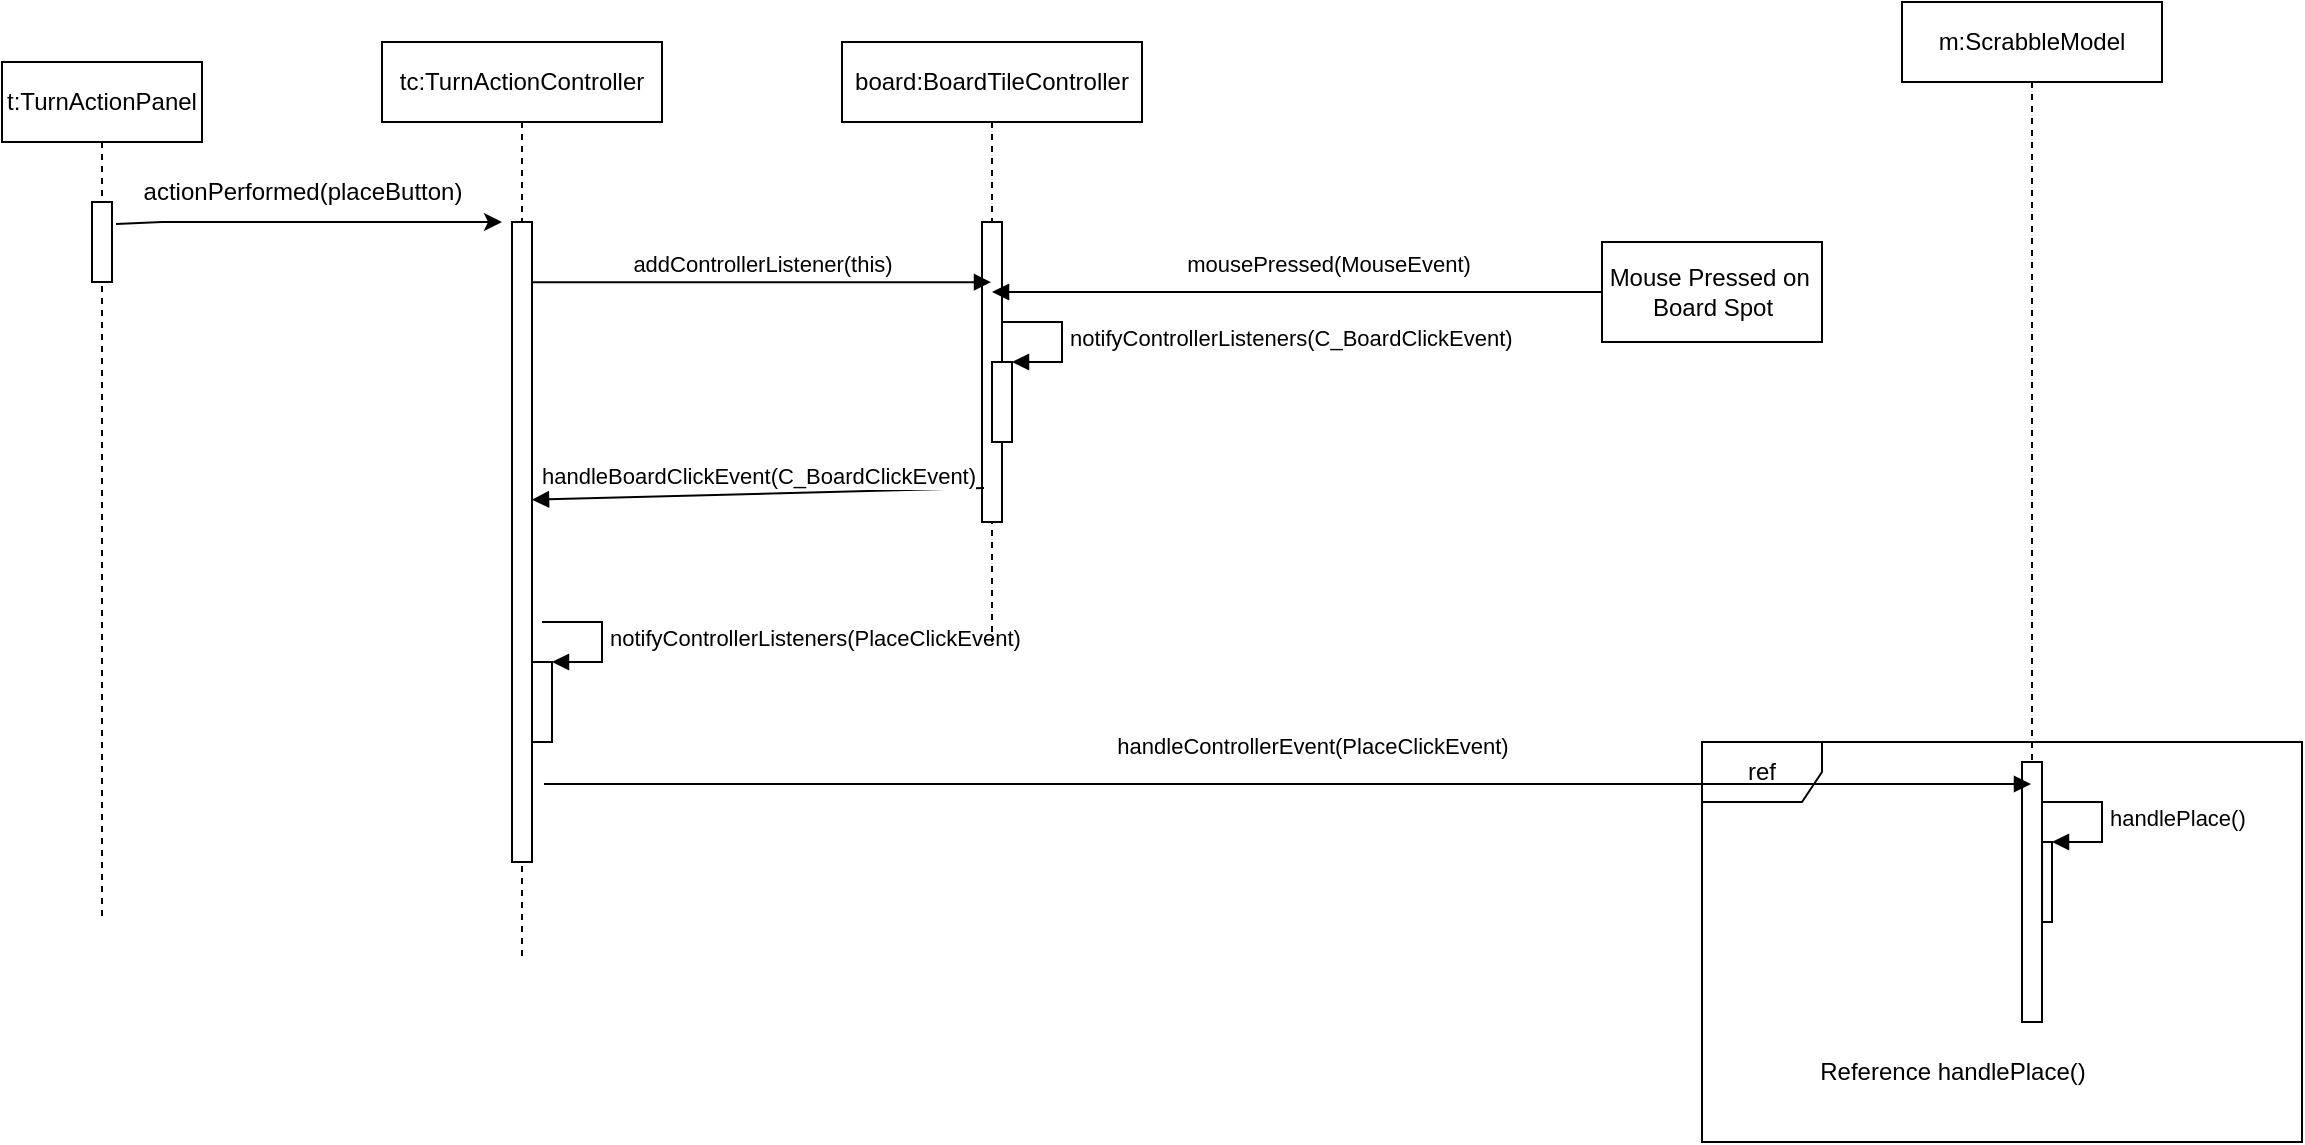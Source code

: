 <mxfile version="20.5.3" type="embed"><diagram id="LaYlkRAeTV3X1AM5GPvR" name="Page-1"><mxGraphModel dx="882" dy="735" grid="1" gridSize="10" guides="1" tooltips="1" connect="1" arrows="1" fold="1" page="1" pageScale="1" pageWidth="850" pageHeight="1100" math="0" shadow="0"><root><mxCell id="0"/><mxCell id="1" parent="0"/><mxCell id="2" value="t:TurnActionPanel" style="shape=umlLifeline;perimeter=lifelinePerimeter;whiteSpace=wrap;html=1;container=1;collapsible=0;recursiveResize=0;outlineConnect=0;" vertex="1" parent="1"><mxGeometry x="50" y="190" width="100" height="430" as="geometry"/></mxCell><mxCell id="3" value="" style="html=1;points=[];perimeter=orthogonalPerimeter;" vertex="1" parent="2"><mxGeometry x="45" y="70" width="10" height="40" as="geometry"/></mxCell><mxCell id="4" value="" style="endArrow=classic;html=1;rounded=0;exitX=1.2;exitY=0.275;exitDx=0;exitDy=0;exitPerimeter=0;" edge="1" parent="2" source="3"><mxGeometry width="50" height="50" relative="1" as="geometry"><mxPoint x="70" y="80" as="sourcePoint"/><mxPoint x="250" y="80" as="targetPoint"/><Array as="points"><mxPoint x="80" y="80"/></Array></mxGeometry></mxCell><mxCell id="5" value="actionPerformed(placeButton)" style="text;html=1;align=center;verticalAlign=middle;resizable=0;points=[];autosize=1;strokeColor=none;fillColor=none;" vertex="1" parent="1"><mxGeometry x="105" y="240" width="190" height="30" as="geometry"/></mxCell><mxCell id="6" value="tc:TurnActionController" style="shape=umlLifeline;perimeter=lifelinePerimeter;whiteSpace=wrap;html=1;container=1;collapsible=0;recursiveResize=0;outlineConnect=0;" vertex="1" parent="1"><mxGeometry x="240" y="180" width="140" height="460" as="geometry"/></mxCell><mxCell id="7" value="" style="html=1;points=[];perimeter=orthogonalPerimeter;" vertex="1" parent="6"><mxGeometry x="65" y="90" width="10" height="320" as="geometry"/></mxCell><mxCell id="8" value="" style="html=1;points=[];perimeter=orthogonalPerimeter;" vertex="1" parent="6"><mxGeometry x="75" y="310" width="10" height="40" as="geometry"/></mxCell><mxCell id="9" value="notifyControllerListeners(PlaceClickEvent)" style="edgeStyle=orthogonalEdgeStyle;html=1;align=left;spacingLeft=2;endArrow=block;rounded=0;entryX=1;entryY=0;" edge="1" parent="6" target="8"><mxGeometry relative="1" as="geometry"><mxPoint x="80" y="290" as="sourcePoint"/><Array as="points"><mxPoint x="110" y="290"/></Array></mxGeometry></mxCell><mxCell id="10" value="m:ScrabbleModel" style="shape=umlLifeline;perimeter=lifelinePerimeter;whiteSpace=wrap;html=1;container=1;collapsible=0;recursiveResize=0;outlineConnect=0;" vertex="1" parent="1"><mxGeometry x="1000" y="160" width="130" height="490" as="geometry"/></mxCell><mxCell id="11" value="" style="html=1;points=[];perimeter=orthogonalPerimeter;" vertex="1" parent="10"><mxGeometry x="60" y="380" width="10" height="130" as="geometry"/></mxCell><mxCell id="12" value="" style="html=1;points=[];perimeter=orthogonalPerimeter;" vertex="1" parent="10"><mxGeometry x="70.03" y="420" width="4.97" height="40" as="geometry"/></mxCell><mxCell id="13" value="handlePlace()" style="edgeStyle=orthogonalEdgeStyle;html=1;align=left;spacingLeft=2;endArrow=block;rounded=0;entryX=1;entryY=0;" edge="1" parent="10" target="12"><mxGeometry relative="1" as="geometry"><mxPoint x="70.0" y="400" as="sourcePoint"/><Array as="points"><mxPoint x="100.0" y="400"/></Array></mxGeometry></mxCell><mxCell id="14" value="ref" style="shape=umlFrame;whiteSpace=wrap;html=1;" vertex="1" parent="1"><mxGeometry x="900" y="530" width="300" height="200" as="geometry"/></mxCell><mxCell id="15" value="Reference handlePlace()" style="text;html=1;align=center;verticalAlign=middle;resizable=0;points=[];autosize=1;strokeColor=none;fillColor=none;" vertex="1" parent="1"><mxGeometry x="945" y="680" width="160" height="30" as="geometry"/></mxCell><mxCell id="16" value="handleControllerEvent(PlaceClickEvent)" style="html=1;verticalAlign=bottom;endArrow=block;rounded=0;exitX=1.6;exitY=0.878;exitDx=0;exitDy=0;exitPerimeter=0;" edge="1" parent="1" source="7" target="10"><mxGeometry x="0.031" y="10" width="80" relative="1" as="geometry"><mxPoint x="350" y="380" as="sourcePoint"/><mxPoint x="395" y="380" as="targetPoint"/><mxPoint as="offset"/><Array as="points"><mxPoint x="760" y="551"/></Array></mxGeometry></mxCell><mxCell id="17" value="board:BoardTileController" style="shape=umlLifeline;perimeter=lifelinePerimeter;whiteSpace=wrap;html=1;container=1;collapsible=0;recursiveResize=0;outlineConnect=0;" vertex="1" parent="1"><mxGeometry x="470" y="180" width="150" height="300" as="geometry"/></mxCell><mxCell id="18" value="" style="html=1;points=[];perimeter=orthogonalPerimeter;" vertex="1" parent="17"><mxGeometry x="70" y="90" width="10" height="150" as="geometry"/></mxCell><mxCell id="19" value="" style="html=1;points=[];perimeter=orthogonalPerimeter;" vertex="1" parent="17"><mxGeometry x="75" y="160" width="10" height="40" as="geometry"/></mxCell><mxCell id="20" value="notifyControllerListeners(C_BoardClickEvent)" style="edgeStyle=orthogonalEdgeStyle;html=1;align=left;spacingLeft=2;endArrow=block;rounded=0;entryX=1;entryY=0;" edge="1" parent="17" target="19"><mxGeometry relative="1" as="geometry"><mxPoint x="80" y="140" as="sourcePoint"/><Array as="points"><mxPoint x="110" y="140"/></Array></mxGeometry></mxCell><mxCell id="21" value="addControllerListener(this)" style="html=1;verticalAlign=bottom;endArrow=block;rounded=0;exitX=1;exitY=0.094;exitDx=0;exitDy=0;exitPerimeter=0;" edge="1" parent="1" source="7" target="17"><mxGeometry width="80" relative="1" as="geometry"><mxPoint x="320" y="310" as="sourcePoint"/><mxPoint x="440" y="340" as="targetPoint"/></mxGeometry></mxCell><mxCell id="22" value="Mouse Pressed on&amp;nbsp;&lt;br&gt;Board Spot" style="html=1;" vertex="1" parent="1"><mxGeometry x="850" y="280" width="110" height="50" as="geometry"/></mxCell><mxCell id="23" value="mousePressed(MouseEvent)" style="html=1;verticalAlign=bottom;endArrow=block;rounded=0;exitX=0;exitY=0.5;exitDx=0;exitDy=0;" edge="1" parent="1" source="22" target="17"><mxGeometry x="-0.1" y="-5" width="80" relative="1" as="geometry"><mxPoint x="670" y="314.5" as="sourcePoint"/><mxPoint x="620" y="314.5" as="targetPoint"/><mxPoint as="offset"/></mxGeometry></mxCell><mxCell id="24" value="handleBoardClickEvent(C_BoardClickEvent)" style="html=1;verticalAlign=bottom;endArrow=block;rounded=0;entryX=1;entryY=0.434;entryDx=0;entryDy=0;entryPerimeter=0;exitX=0.1;exitY=0.887;exitDx=0;exitDy=0;exitPerimeter=0;" edge="1" parent="1" source="18" target="7"><mxGeometry width="80" relative="1" as="geometry"><mxPoint x="380" y="400" as="sourcePoint"/><mxPoint x="460" y="400" as="targetPoint"/></mxGeometry></mxCell></root></mxGraphModel></diagram></mxfile>
